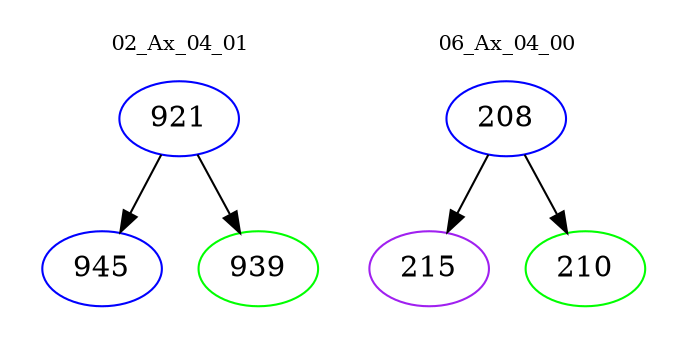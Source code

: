 digraph{
subgraph cluster_0 {
color = white
label = "02_Ax_04_01";
fontsize=10;
T0_921 [label="921", color="blue"]
T0_921 -> T0_945 [color="black"]
T0_945 [label="945", color="blue"]
T0_921 -> T0_939 [color="black"]
T0_939 [label="939", color="green"]
}
subgraph cluster_1 {
color = white
label = "06_Ax_04_00";
fontsize=10;
T1_208 [label="208", color="blue"]
T1_208 -> T1_215 [color="black"]
T1_215 [label="215", color="purple"]
T1_208 -> T1_210 [color="black"]
T1_210 [label="210", color="green"]
}
}
